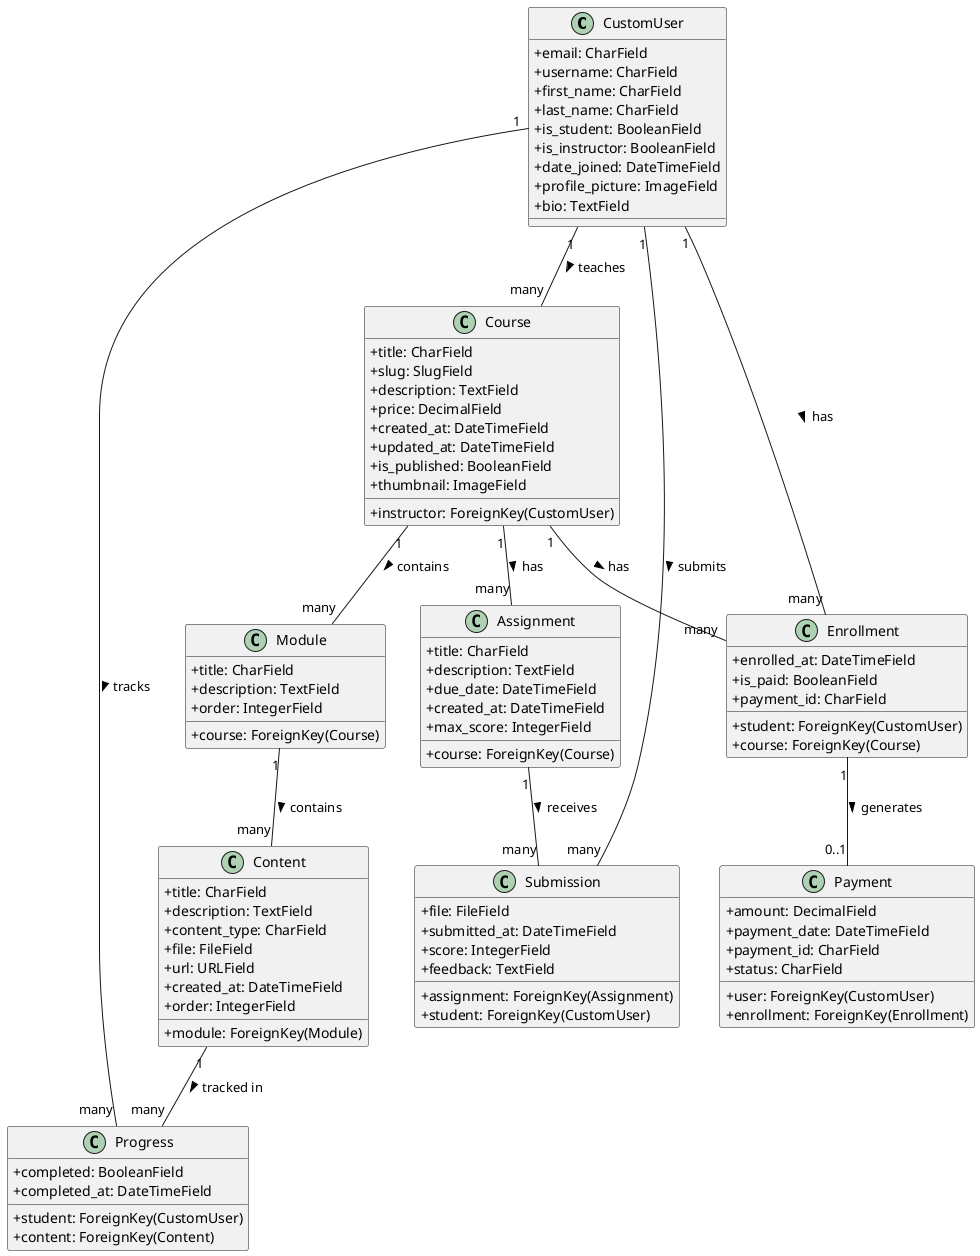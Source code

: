 @startuml
skinparam classAttributeIconSize 0

class CustomUser {
  +email: CharField
  +username: CharField
  +first_name: CharField
  +last_name: CharField
  +is_student: BooleanField
  +is_instructor: BooleanField
  +date_joined: DateTimeField
  +profile_picture: ImageField
  +bio: TextField
}

class Course {
  +title: CharField
  +slug: SlugField
  +description: TextField
  +instructor: ForeignKey(CustomUser)
  +price: DecimalField
  +created_at: DateTimeField
  +updated_at: DateTimeField
  +is_published: BooleanField
  +thumbnail: ImageField
}

class Module {
  +course: ForeignKey(Course)
  +title: CharField
  +description: TextField
  +order: IntegerField
}

class Content {
  +module: ForeignKey(Module)
  +title: CharField
  +description: TextField
  +content_type: CharField
  +file: FileField
  +url: URLField
  +created_at: DateTimeField
  +order: IntegerField
}

class Assignment {
  +course: ForeignKey(Course)
  +title: CharField
  +description: TextField
  +due_date: DateTimeField
  +created_at: DateTimeField
  +max_score: IntegerField
}

class Submission {
  +assignment: ForeignKey(Assignment)
  +student: ForeignKey(CustomUser)
  +file: FileField
  +submitted_at: DateTimeField
  +score: IntegerField
  +feedback: TextField
}

class Enrollment {
  +student: ForeignKey(CustomUser)
  +course: ForeignKey(Course)
  +enrolled_at: DateTimeField
  +is_paid: BooleanField
  +payment_id: CharField
}

class Payment {
  +user: ForeignKey(CustomUser)
  +enrollment: ForeignKey(Enrollment)
  +amount: DecimalField
  +payment_date: DateTimeField
  +payment_id: CharField
  +status: CharField
}

class Progress {
  +student: ForeignKey(CustomUser)
  +content: ForeignKey(Content)
  +completed: BooleanField
  +completed_at: DateTimeField
}

CustomUser "1" -- "many" Course : teaches >
CustomUser "1" -- "many" Enrollment : has >
Course "1" -- "many" Module : contains >
Module "1" -- "many" Content : contains >
Course "1" -- "many" Assignment : has >
Assignment "1" -- "many" Submission : receives >
Enrollment "1" -- "0..1" Payment : generates >
CustomUser "1" -- "many" Submission : submits >
CustomUser "1" -- "many" Progress : tracks >
Content "1" -- "many" Progress : tracked in >
Course "1" -- "many" Enrollment : has >

@enduml 